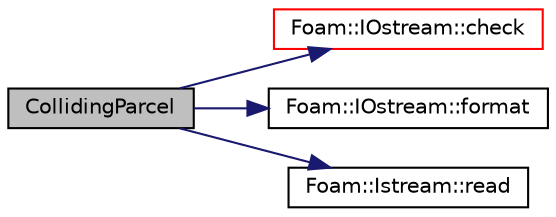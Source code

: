 digraph "CollidingParcel"
{
  bgcolor="transparent";
  edge [fontname="Helvetica",fontsize="10",labelfontname="Helvetica",labelfontsize="10"];
  node [fontname="Helvetica",fontsize="10",shape=record];
  rankdir="LR";
  Node1 [label="CollidingParcel",height=0.2,width=0.4,color="black", fillcolor="grey75", style="filled", fontcolor="black"];
  Node1 -> Node2 [color="midnightblue",fontsize="10",style="solid",fontname="Helvetica"];
  Node2 [label="Foam::IOstream::check",height=0.2,width=0.4,color="red",URL="$a01209.html#af85c845c01b78192c2f5302a271d153d",tooltip="Check IOstream status for given operation. "];
  Node1 -> Node3 [color="midnightblue",fontsize="10",style="solid",fontname="Helvetica"];
  Node3 [label="Foam::IOstream::format",height=0.2,width=0.4,color="black",URL="$a01209.html#a1e2dd3d90088c6d1ed0a27bd75d814fb",tooltip="Return current stream format. "];
  Node1 -> Node4 [color="midnightblue",fontsize="10",style="solid",fontname="Helvetica"];
  Node4 [label="Foam::Istream::read",height=0.2,width=0.4,color="black",URL="$a01223.html#a89057c9d9e24ba872ccb8546086498ec",tooltip="Return next token from stream. "];
}
